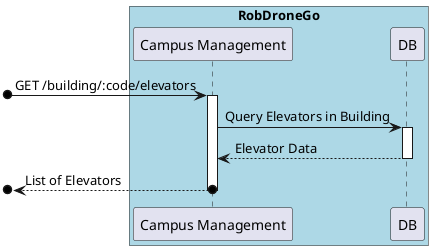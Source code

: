 @startuml SD Lv2

box "RobDroneGo" #LightBlue
    participant "Campus Management" as Campus
    participant "DB" as DB
end box

[o-> Campus : GET /building/:code/elevators
activate Campus

Campus -> DB : Query Elevators in Building
activate DB
DB --> Campus : Elevator Data
deactivate DB

[o<--o Campus : List of Elevators
deactivate Campus

@enduml
